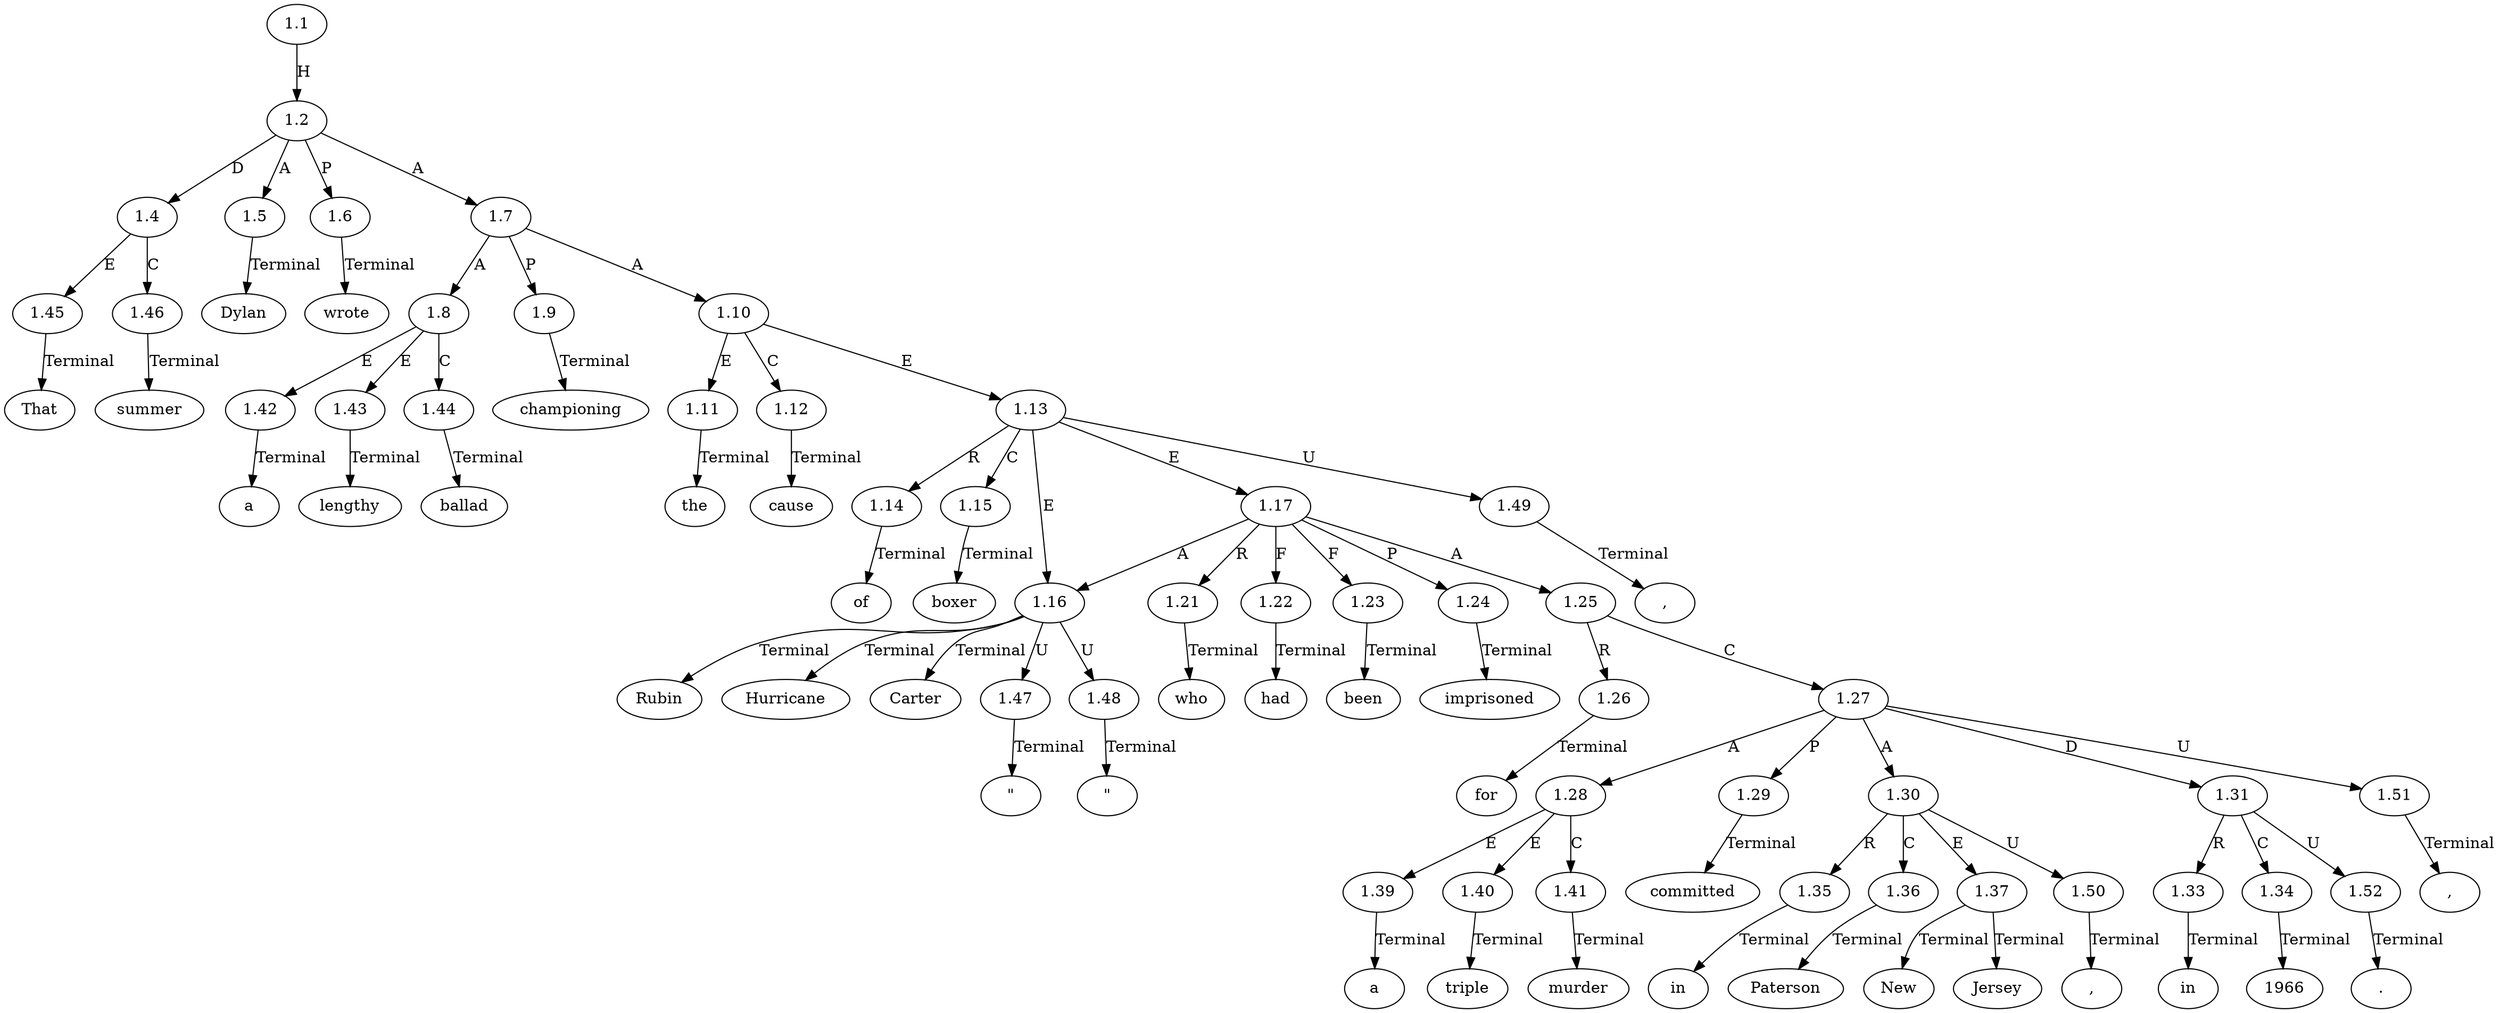 // Graph
digraph {
	0.1 [label=That ordering=out]
	0.10 [label=cause ordering=out]
	0.11 [label=of ordering=out]
	0.12 [label=boxer ordering=out]
	0.13 [label=Rubin ordering=out]
	0.14 [label="\"" ordering=out]
	0.15 [label=Hurricane ordering=out]
	0.16 [label="\"" ordering=out]
	0.17 [label=Carter ordering=out]
	0.18 [label="," ordering=out]
	0.19 [label=who ordering=out]
	0.2 [label=summer ordering=out]
	0.20 [label=had ordering=out]
	0.21 [label=been ordering=out]
	0.22 [label=imprisoned ordering=out]
	0.23 [label=for ordering=out]
	0.24 [label=a ordering=out]
	0.25 [label=triple ordering=out]
	0.26 [label=murder ordering=out]
	0.27 [label=committed ordering=out]
	0.28 [label=in ordering=out]
	0.29 [label=Paterson ordering=out]
	0.3 [label=Dylan ordering=out]
	0.30 [label="," ordering=out]
	0.31 [label=New ordering=out]
	0.32 [label=Jersey ordering=out]
	0.33 [label="," ordering=out]
	0.34 [label=in ordering=out]
	0.35 [label=1966 ordering=out]
	0.36 [label="." ordering=out]
	0.4 [label=wrote ordering=out]
	0.5 [label=a ordering=out]
	0.6 [label=lengthy ordering=out]
	0.7 [label=ballad ordering=out]
	0.8 [label=championing ordering=out]
	0.9 [label=the ordering=out]
	1.1 [label=1.1 ordering=out]
	1.2 [label=1.2 ordering=out]
	1.4 [label=1.4 ordering=out]
	1.5 [label=1.5 ordering=out]
	1.6 [label=1.6 ordering=out]
	1.7 [label=1.7 ordering=out]
	1.8 [label=1.8 ordering=out]
	1.9 [label=1.9 ordering=out]
	1.10 [label=1.10 ordering=out]
	1.11 [label=1.11 ordering=out]
	1.12 [label=1.12 ordering=out]
	1.13 [label=1.13 ordering=out]
	1.14 [label=1.14 ordering=out]
	1.15 [label=1.15 ordering=out]
	1.16 [label=1.16 ordering=out]
	1.17 [label=1.17 ordering=out]
	1.21 [label=1.21 ordering=out]
	1.22 [label=1.22 ordering=out]
	1.23 [label=1.23 ordering=out]
	1.24 [label=1.24 ordering=out]
	1.25 [label=1.25 ordering=out]
	1.26 [label=1.26 ordering=out]
	1.27 [label=1.27 ordering=out]
	1.28 [label=1.28 ordering=out]
	1.29 [label=1.29 ordering=out]
	1.30 [label=1.30 ordering=out]
	1.31 [label=1.31 ordering=out]
	1.33 [label=1.33 ordering=out]
	1.34 [label=1.34 ordering=out]
	1.35 [label=1.35 ordering=out]
	1.36 [label=1.36 ordering=out]
	1.37 [label=1.37 ordering=out]
	1.39 [label=1.39 ordering=out]
	1.40 [label=1.40 ordering=out]
	1.41 [label=1.41 ordering=out]
	1.42 [label=1.42 ordering=out]
	1.43 [label=1.43 ordering=out]
	1.44 [label=1.44 ordering=out]
	1.45 [label=1.45 ordering=out]
	1.46 [label=1.46 ordering=out]
	1.47 [label=1.47 ordering=out]
	1.48 [label=1.48 ordering=out]
	1.49 [label=1.49 ordering=out]
	1.50 [label=1.50 ordering=out]
	1.51 [label=1.51 ordering=out]
	1.52 [label=1.52 ordering=out]
	1.1 -> 1.2 [label=H ordering=out]
	1.2 -> 1.4 [label=D ordering=out]
	1.2 -> 1.5 [label=A ordering=out]
	1.2 -> 1.6 [label=P ordering=out]
	1.2 -> 1.7 [label=A ordering=out]
	1.4 -> 1.45 [label=E ordering=out]
	1.4 -> 1.46 [label=C ordering=out]
	1.5 -> 0.3 [label=Terminal ordering=out]
	1.6 -> 0.4 [label=Terminal ordering=out]
	1.7 -> 1.8 [label=A ordering=out]
	1.7 -> 1.9 [label=P ordering=out]
	1.7 -> 1.10 [label=A ordering=out]
	1.8 -> 1.42 [label=E ordering=out]
	1.8 -> 1.43 [label=E ordering=out]
	1.8 -> 1.44 [label=C ordering=out]
	1.9 -> 0.8 [label=Terminal ordering=out]
	1.10 -> 1.11 [label=E ordering=out]
	1.10 -> 1.12 [label=C ordering=out]
	1.10 -> 1.13 [label=E ordering=out]
	1.11 -> 0.9 [label=Terminal ordering=out]
	1.12 -> 0.10 [label=Terminal ordering=out]
	1.13 -> 1.14 [label=R ordering=out]
	1.13 -> 1.15 [label=C ordering=out]
	1.13 -> 1.16 [label=E ordering=out]
	1.13 -> 1.17 [label=E ordering=out]
	1.13 -> 1.49 [label=U ordering=out]
	1.14 -> 0.11 [label=Terminal ordering=out]
	1.15 -> 0.12 [label=Terminal ordering=out]
	1.16 -> 0.13 [label=Terminal ordering=out]
	1.16 -> 0.15 [label=Terminal ordering=out]
	1.16 -> 0.17 [label=Terminal ordering=out]
	1.16 -> 1.47 [label=U ordering=out]
	1.16 -> 1.48 [label=U ordering=out]
	1.17 -> 1.16 [label=A ordering=out]
	1.17 -> 1.21 [label=R ordering=out]
	1.17 -> 1.22 [label=F ordering=out]
	1.17 -> 1.23 [label=F ordering=out]
	1.17 -> 1.24 [label=P ordering=out]
	1.17 -> 1.25 [label=A ordering=out]
	1.21 -> 0.19 [label=Terminal ordering=out]
	1.22 -> 0.20 [label=Terminal ordering=out]
	1.23 -> 0.21 [label=Terminal ordering=out]
	1.24 -> 0.22 [label=Terminal ordering=out]
	1.25 -> 1.26 [label=R ordering=out]
	1.25 -> 1.27 [label=C ordering=out]
	1.26 -> 0.23 [label=Terminal ordering=out]
	1.27 -> 1.28 [label=A ordering=out]
	1.27 -> 1.29 [label=P ordering=out]
	1.27 -> 1.30 [label=A ordering=out]
	1.27 -> 1.31 [label=D ordering=out]
	1.27 -> 1.51 [label=U ordering=out]
	1.28 -> 1.39 [label=E ordering=out]
	1.28 -> 1.40 [label=E ordering=out]
	1.28 -> 1.41 [label=C ordering=out]
	1.29 -> 0.27 [label=Terminal ordering=out]
	1.30 -> 1.35 [label=R ordering=out]
	1.30 -> 1.36 [label=C ordering=out]
	1.30 -> 1.37 [label=E ordering=out]
	1.30 -> 1.50 [label=U ordering=out]
	1.31 -> 1.33 [label=R ordering=out]
	1.31 -> 1.34 [label=C ordering=out]
	1.31 -> 1.52 [label=U ordering=out]
	1.33 -> 0.34 [label=Terminal ordering=out]
	1.34 -> 0.35 [label=Terminal ordering=out]
	1.35 -> 0.28 [label=Terminal ordering=out]
	1.36 -> 0.29 [label=Terminal ordering=out]
	1.37 -> 0.31 [label=Terminal ordering=out]
	1.37 -> 0.32 [label=Terminal ordering=out]
	1.39 -> 0.24 [label=Terminal ordering=out]
	1.40 -> 0.25 [label=Terminal ordering=out]
	1.41 -> 0.26 [label=Terminal ordering=out]
	1.42 -> 0.5 [label=Terminal ordering=out]
	1.43 -> 0.6 [label=Terminal ordering=out]
	1.44 -> 0.7 [label=Terminal ordering=out]
	1.45 -> 0.1 [label=Terminal ordering=out]
	1.46 -> 0.2 [label=Terminal ordering=out]
	1.47 -> 0.14 [label=Terminal ordering=out]
	1.48 -> 0.16 [label=Terminal ordering=out]
	1.49 -> 0.18 [label=Terminal ordering=out]
	1.50 -> 0.30 [label=Terminal ordering=out]
	1.51 -> 0.33 [label=Terminal ordering=out]
	1.52 -> 0.36 [label=Terminal ordering=out]
}
